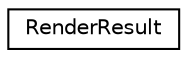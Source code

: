 digraph G
{
  edge [fontname="Helvetica",fontsize="10",labelfontname="Helvetica",labelfontsize="10"];
  node [fontname="Helvetica",fontsize="10",shape=record];
  rankdir=LR;
  Node1 [label="RenderResult",height=0.2,width=0.4,color="black", fillcolor="white", style="filled",URL="$d5/d29/structRenderResult.html"];
}
